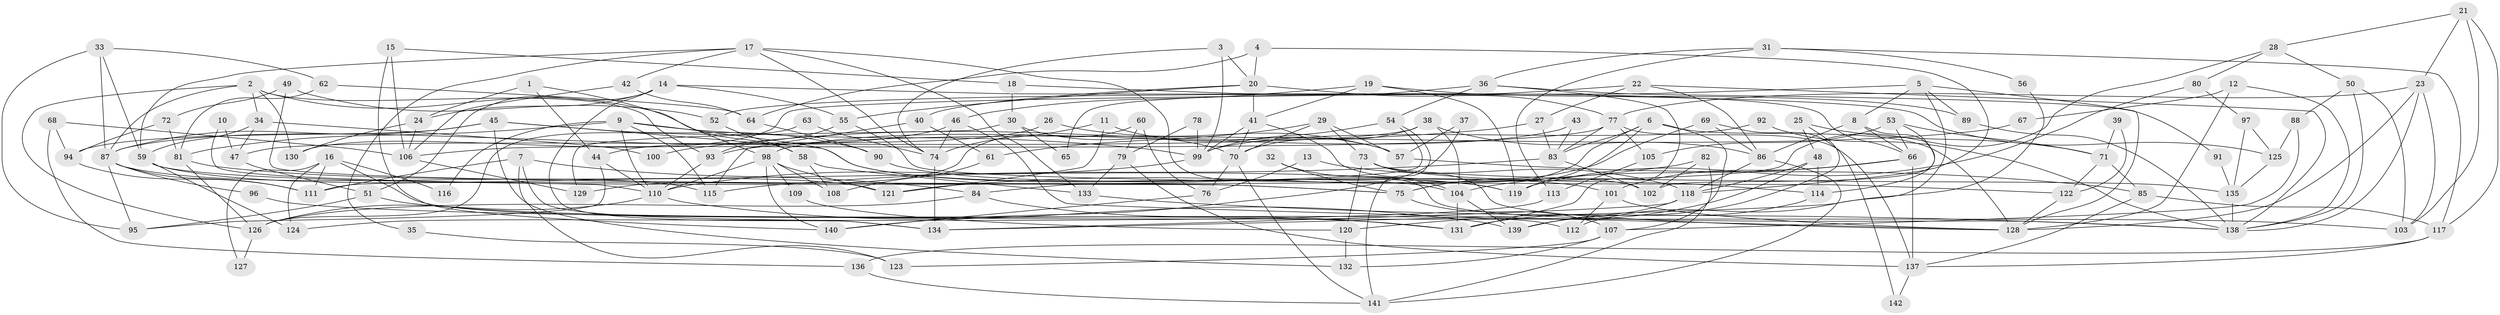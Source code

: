 // coarse degree distribution, {5: 0.14084507042253522, 14: 0.028169014084507043, 3: 0.18309859154929578, 7: 0.09859154929577464, 6: 0.11267605633802817, 9: 0.04225352112676056, 4: 0.1267605633802817, 10: 0.014084507042253521, 2: 0.14084507042253522, 13: 0.028169014084507043, 11: 0.014084507042253521, 8: 0.04225352112676056, 12: 0.028169014084507043}
// Generated by graph-tools (version 1.1) at 2025/18/03/04/25 18:18:41]
// undirected, 142 vertices, 284 edges
graph export_dot {
graph [start="1"]
  node [color=gray90,style=filled];
  1;
  2;
  3;
  4;
  5;
  6;
  7;
  8;
  9;
  10;
  11;
  12;
  13;
  14;
  15;
  16;
  17;
  18;
  19;
  20;
  21;
  22;
  23;
  24;
  25;
  26;
  27;
  28;
  29;
  30;
  31;
  32;
  33;
  34;
  35;
  36;
  37;
  38;
  39;
  40;
  41;
  42;
  43;
  44;
  45;
  46;
  47;
  48;
  49;
  50;
  51;
  52;
  53;
  54;
  55;
  56;
  57;
  58;
  59;
  60;
  61;
  62;
  63;
  64;
  65;
  66;
  67;
  68;
  69;
  70;
  71;
  72;
  73;
  74;
  75;
  76;
  77;
  78;
  79;
  80;
  81;
  82;
  83;
  84;
  85;
  86;
  87;
  88;
  89;
  90;
  91;
  92;
  93;
  94;
  95;
  96;
  97;
  98;
  99;
  100;
  101;
  102;
  103;
  104;
  105;
  106;
  107;
  108;
  109;
  110;
  111;
  112;
  113;
  114;
  115;
  116;
  117;
  118;
  119;
  120;
  121;
  122;
  123;
  124;
  125;
  126;
  127;
  128;
  129;
  130;
  131;
  132;
  133;
  134;
  135;
  136;
  137;
  138;
  139;
  140;
  141;
  142;
  1 -- 98;
  1 -- 24;
  1 -- 44;
  2 -- 58;
  2 -- 87;
  2 -- 34;
  2 -- 93;
  2 -- 126;
  2 -- 130;
  3 -- 74;
  3 -- 20;
  3 -- 99;
  4 -- 118;
  4 -- 20;
  4 -- 64;
  5 -- 89;
  5 -- 128;
  5 -- 8;
  5 -- 52;
  5 -- 112;
  6 -- 83;
  6 -- 119;
  6 -- 75;
  6 -- 107;
  6 -- 128;
  7 -- 84;
  7 -- 134;
  7 -- 111;
  7 -- 123;
  8 -- 86;
  8 -- 66;
  8 -- 114;
  9 -- 104;
  9 -- 99;
  9 -- 81;
  9 -- 110;
  9 -- 115;
  9 -- 116;
  10 -- 47;
  10 -- 110;
  11 -- 121;
  11 -- 74;
  11 -- 57;
  12 -- 138;
  12 -- 128;
  12 -- 67;
  13 -- 76;
  13 -- 118;
  14 -- 51;
  14 -- 55;
  14 -- 24;
  14 -- 125;
  14 -- 134;
  15 -- 140;
  15 -- 106;
  15 -- 18;
  16 -- 111;
  16 -- 124;
  16 -- 112;
  16 -- 116;
  16 -- 127;
  17 -- 138;
  17 -- 133;
  17 -- 35;
  17 -- 42;
  17 -- 59;
  17 -- 74;
  18 -- 66;
  18 -- 30;
  19 -- 46;
  19 -- 41;
  19 -- 89;
  19 -- 119;
  20 -- 55;
  20 -- 77;
  20 -- 40;
  20 -- 41;
  21 -- 23;
  21 -- 28;
  21 -- 103;
  21 -- 117;
  22 -- 86;
  22 -- 130;
  22 -- 27;
  22 -- 138;
  23 -- 103;
  23 -- 128;
  23 -- 77;
  23 -- 138;
  24 -- 106;
  24 -- 130;
  25 -- 71;
  25 -- 131;
  25 -- 48;
  26 -- 57;
  26 -- 44;
  27 -- 83;
  27 -- 100;
  28 -- 111;
  28 -- 50;
  28 -- 80;
  29 -- 73;
  29 -- 70;
  29 -- 57;
  29 -- 61;
  30 -- 70;
  30 -- 65;
  30 -- 129;
  31 -- 117;
  31 -- 36;
  31 -- 56;
  31 -- 113;
  32 -- 75;
  32 -- 104;
  33 -- 87;
  33 -- 62;
  33 -- 59;
  33 -- 95;
  34 -- 59;
  34 -- 47;
  34 -- 100;
  35 -- 123;
  36 -- 54;
  36 -- 131;
  36 -- 65;
  36 -- 91;
  37 -- 57;
  37 -- 140;
  38 -- 47;
  38 -- 104;
  38 -- 70;
  38 -- 86;
  39 -- 71;
  39 -- 122;
  40 -- 115;
  40 -- 61;
  41 -- 99;
  41 -- 70;
  41 -- 102;
  42 -- 64;
  42 -- 106;
  43 -- 98;
  43 -- 83;
  44 -- 110;
  44 -- 95;
  45 -- 132;
  45 -- 94;
  45 -- 87;
  45 -- 90;
  45 -- 119;
  46 -- 74;
  46 -- 87;
  46 -- 128;
  47 -- 51;
  48 -- 114;
  48 -- 118;
  48 -- 120;
  49 -- 75;
  49 -- 72;
  49 -- 52;
  50 -- 88;
  50 -- 138;
  50 -- 103;
  51 -- 95;
  51 -- 131;
  52 -- 58;
  53 -- 102;
  53 -- 66;
  53 -- 71;
  53 -- 105;
  54 -- 99;
  54 -- 141;
  54 -- 84;
  55 -- 93;
  55 -- 122;
  56 -- 134;
  57 -- 85;
  58 -- 108;
  58 -- 133;
  59 -- 75;
  59 -- 121;
  59 -- 124;
  60 -- 129;
  60 -- 79;
  60 -- 76;
  61 -- 108;
  62 -- 64;
  62 -- 81;
  63 -- 126;
  63 -- 74;
  64 -- 90;
  66 -- 101;
  66 -- 104;
  66 -- 137;
  67 -- 93;
  68 -- 106;
  68 -- 136;
  68 -- 94;
  69 -- 86;
  69 -- 75;
  69 -- 142;
  70 -- 76;
  70 -- 141;
  71 -- 85;
  71 -- 122;
  72 -- 81;
  72 -- 94;
  73 -- 128;
  73 -- 135;
  73 -- 114;
  73 -- 120;
  74 -- 134;
  75 -- 107;
  76 -- 140;
  77 -- 137;
  77 -- 83;
  77 -- 105;
  77 -- 106;
  78 -- 79;
  78 -- 99;
  79 -- 133;
  79 -- 137;
  80 -- 119;
  80 -- 97;
  81 -- 119;
  81 -- 126;
  82 -- 141;
  82 -- 102;
  82 -- 121;
  83 -- 115;
  83 -- 102;
  84 -- 126;
  84 -- 131;
  85 -- 137;
  85 -- 117;
  86 -- 118;
  86 -- 141;
  87 -- 95;
  87 -- 96;
  87 -- 111;
  87 -- 115;
  88 -- 107;
  88 -- 125;
  89 -- 138;
  90 -- 101;
  91 -- 135;
  92 -- 99;
  92 -- 138;
  93 -- 110;
  94 -- 111;
  96 -- 103;
  97 -- 135;
  97 -- 125;
  98 -- 121;
  98 -- 110;
  98 -- 108;
  98 -- 109;
  98 -- 140;
  99 -- 110;
  101 -- 128;
  101 -- 112;
  104 -- 139;
  104 -- 131;
  105 -- 113;
  106 -- 129;
  107 -- 123;
  107 -- 132;
  109 -- 120;
  110 -- 126;
  110 -- 139;
  113 -- 124;
  114 -- 139;
  117 -- 136;
  117 -- 137;
  118 -- 139;
  118 -- 134;
  120 -- 132;
  122 -- 128;
  125 -- 135;
  126 -- 127;
  133 -- 138;
  135 -- 138;
  136 -- 141;
  137 -- 142;
}
